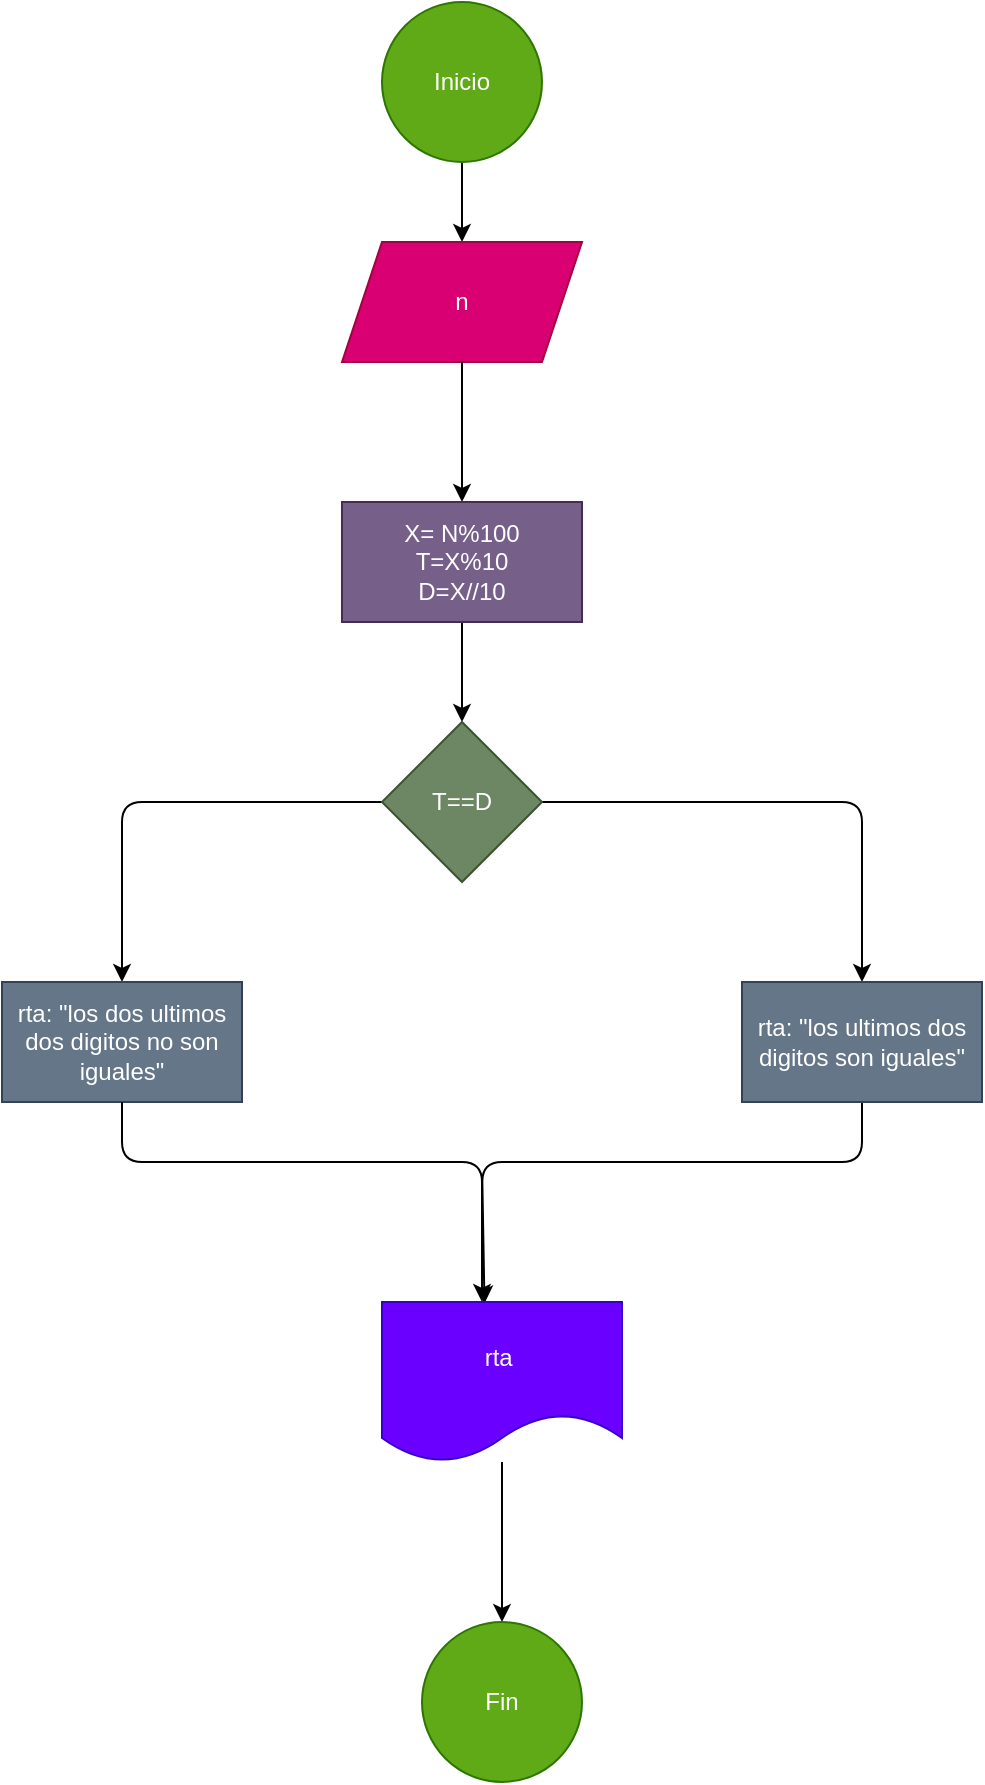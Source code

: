 <mxfile>
    <diagram id="Vl19CM6Ff1t7gO-xMWvD" name="Page-1">
        <mxGraphModel dx="1243" dy="960" grid="1" gridSize="10" guides="1" tooltips="1" connect="1" arrows="1" fold="1" page="1" pageScale="1" pageWidth="850" pageHeight="1100" math="0" shadow="0">
            <root>
                <mxCell id="0"/>
                <mxCell id="1" parent="0"/>
                <mxCell id="4" value="" style="edgeStyle=none;html=1;" edge="1" parent="1" source="2" target="3">
                    <mxGeometry relative="1" as="geometry"/>
                </mxCell>
                <mxCell id="2" value="Inicio" style="ellipse;whiteSpace=wrap;html=1;fillColor=#60a917;fontColor=#ffffff;strokeColor=#2D7600;" vertex="1" parent="1">
                    <mxGeometry x="290" y="20" width="80" height="80" as="geometry"/>
                </mxCell>
                <mxCell id="3" value="n" style="shape=parallelogram;perimeter=parallelogramPerimeter;whiteSpace=wrap;html=1;fixedSize=1;fillColor=#d80073;fontColor=#ffffff;strokeColor=#A50040;" vertex="1" parent="1">
                    <mxGeometry x="270" y="140" width="120" height="60" as="geometry"/>
                </mxCell>
                <mxCell id="8" value="" style="edgeStyle=none;html=1;fontColor=#FAFAFA;" edge="1" parent="1" source="3" target="7">
                    <mxGeometry relative="1" as="geometry">
                        <mxPoint x="335" y="340" as="sourcePoint"/>
                    </mxGeometry>
                </mxCell>
                <mxCell id="10" value="" style="edgeStyle=none;html=1;fontColor=#FAFAFA;" edge="1" parent="1" source="7" target="9">
                    <mxGeometry relative="1" as="geometry"/>
                </mxCell>
                <mxCell id="7" value="X= N%100&lt;br&gt;T=X%10&lt;br&gt;D=X//10" style="whiteSpace=wrap;html=1;fillColor=#76608a;fontColor=#ffffff;strokeColor=#432D57;" vertex="1" parent="1">
                    <mxGeometry x="270" y="270" width="120" height="60" as="geometry"/>
                </mxCell>
                <mxCell id="12" value="" style="edgeStyle=none;html=1;fontColor=#FAFAFA;" edge="1" parent="1" source="9" target="11">
                    <mxGeometry relative="1" as="geometry">
                        <Array as="points">
                            <mxPoint x="530" y="420"/>
                        </Array>
                    </mxGeometry>
                </mxCell>
                <mxCell id="14" value="" style="edgeStyle=none;html=1;fontColor=#FAFAFA;entryX=0.5;entryY=0;entryDx=0;entryDy=0;" edge="1" parent="1" source="9" target="15">
                    <mxGeometry relative="1" as="geometry">
                        <mxPoint x="230" y="420" as="targetPoint"/>
                        <Array as="points">
                            <mxPoint x="160" y="420"/>
                        </Array>
                    </mxGeometry>
                </mxCell>
                <mxCell id="9" value="T==D" style="rhombus;whiteSpace=wrap;html=1;fillColor=#6d8764;fontColor=#ffffff;strokeColor=#3A5431;" vertex="1" parent="1">
                    <mxGeometry x="290" y="380" width="80" height="80" as="geometry"/>
                </mxCell>
                <mxCell id="17" value="" style="edgeStyle=none;html=1;fontColor=#FAFAFA;entryX=0.427;entryY=0.01;entryDx=0;entryDy=0;entryPerimeter=0;" edge="1" parent="1" source="11" target="16">
                    <mxGeometry relative="1" as="geometry">
                        <mxPoint x="350" y="680" as="targetPoint"/>
                        <Array as="points">
                            <mxPoint x="530" y="600"/>
                            <mxPoint x="340" y="600"/>
                        </Array>
                    </mxGeometry>
                </mxCell>
                <mxCell id="11" value="rta: &quot;los ultimos dos digitos son iguales&quot;" style="whiteSpace=wrap;html=1;fillColor=#647687;fontColor=#ffffff;strokeColor=#314354;" vertex="1" parent="1">
                    <mxGeometry x="470" y="510" width="120" height="60" as="geometry"/>
                </mxCell>
                <mxCell id="15" value="rta: &quot;los dos ultimos dos digitos no son iguales&quot;" style="rounded=0;whiteSpace=wrap;html=1;fontColor=#ffffff;fillColor=#647687;strokeColor=#314354;" vertex="1" parent="1">
                    <mxGeometry x="100" y="510" width="120" height="60" as="geometry"/>
                </mxCell>
                <mxCell id="19" value="" style="edgeStyle=none;html=1;fontColor=#FAFAFA;" edge="1" parent="1" source="16" target="18">
                    <mxGeometry relative="1" as="geometry"/>
                </mxCell>
                <mxCell id="16" value="rta&amp;nbsp;" style="shape=document;whiteSpace=wrap;html=1;boundedLbl=1;fillColor=#6a00ff;fontColor=#ffffff;strokeColor=#3700CC;" vertex="1" parent="1">
                    <mxGeometry x="290" y="670" width="120" height="80" as="geometry"/>
                </mxCell>
                <mxCell id="18" value="Fin" style="ellipse;whiteSpace=wrap;html=1;fillColor=#60a917;fontColor=#ffffff;strokeColor=#2D7600;" vertex="1" parent="1">
                    <mxGeometry x="310" y="830" width="80" height="80" as="geometry"/>
                </mxCell>
                <mxCell id="20" value="" style="endArrow=classic;html=1;fontColor=#FAFAFA;exitX=0.5;exitY=1;exitDx=0;exitDy=0;" edge="1" parent="1" source="15">
                    <mxGeometry width="50" height="50" relative="1" as="geometry">
                        <mxPoint x="360" y="690" as="sourcePoint"/>
                        <mxPoint x="340" y="670" as="targetPoint"/>
                        <Array as="points">
                            <mxPoint x="160" y="600"/>
                            <mxPoint x="340" y="600"/>
                        </Array>
                    </mxGeometry>
                </mxCell>
            </root>
        </mxGraphModel>
    </diagram>
</mxfile>